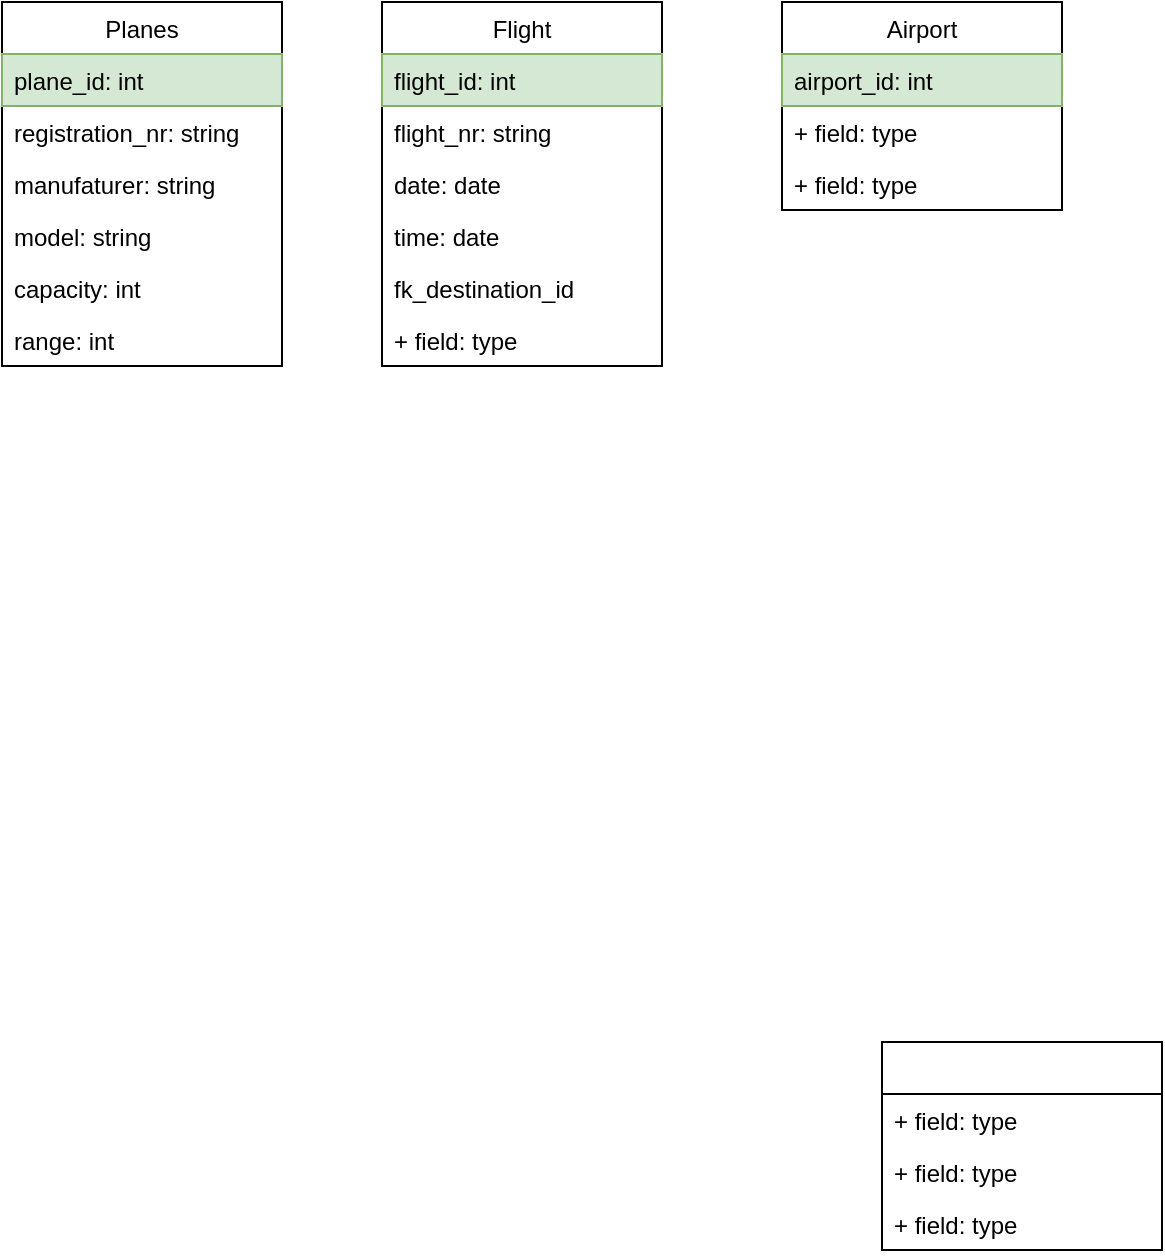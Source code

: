 <mxfile version="13.6.2" type="device"><diagram id="GiaWFWdwYwm6c5piZdfX" name="Page-1"><mxGraphModel dx="780" dy="846" grid="1" gridSize="10" guides="1" tooltips="1" connect="1" arrows="1" fold="1" page="1" pageScale="1" pageWidth="827" pageHeight="1169" math="0" shadow="0"><root><mxCell id="0"/><mxCell id="1" parent="0"/><mxCell id="EXjJ9-b70mI12pBPQgzh-1" value="Planes" style="swimlane;fontStyle=0;childLayout=stackLayout;horizontal=1;startSize=26;fillColor=none;horizontalStack=0;resizeParent=1;resizeParentMax=0;resizeLast=0;collapsible=1;marginBottom=0;" vertex="1" parent="1"><mxGeometry x="60" y="250" width="140" height="182" as="geometry"/></mxCell><mxCell id="EXjJ9-b70mI12pBPQgzh-2" value="plane_id: int" style="text;strokeColor=#82b366;fillColor=#d5e8d4;align=left;verticalAlign=top;spacingLeft=4;spacingRight=4;overflow=hidden;rotatable=0;points=[[0,0.5],[1,0.5]];portConstraint=eastwest;" vertex="1" parent="EXjJ9-b70mI12pBPQgzh-1"><mxGeometry y="26" width="140" height="26" as="geometry"/></mxCell><mxCell id="EXjJ9-b70mI12pBPQgzh-3" value="registration_nr: string" style="text;strokeColor=none;fillColor=none;align=left;verticalAlign=top;spacingLeft=4;spacingRight=4;overflow=hidden;rotatable=0;points=[[0,0.5],[1,0.5]];portConstraint=eastwest;" vertex="1" parent="EXjJ9-b70mI12pBPQgzh-1"><mxGeometry y="52" width="140" height="26" as="geometry"/></mxCell><mxCell id="EXjJ9-b70mI12pBPQgzh-4" value="manufaturer: string" style="text;strokeColor=none;fillColor=none;align=left;verticalAlign=top;spacingLeft=4;spacingRight=4;overflow=hidden;rotatable=0;points=[[0,0.5],[1,0.5]];portConstraint=eastwest;" vertex="1" parent="EXjJ9-b70mI12pBPQgzh-1"><mxGeometry y="78" width="140" height="26" as="geometry"/></mxCell><mxCell id="EXjJ9-b70mI12pBPQgzh-18" value="model: string" style="text;strokeColor=none;fillColor=none;align=left;verticalAlign=top;spacingLeft=4;spacingRight=4;overflow=hidden;rotatable=0;points=[[0,0.5],[1,0.5]];portConstraint=eastwest;" vertex="1" parent="EXjJ9-b70mI12pBPQgzh-1"><mxGeometry y="104" width="140" height="26" as="geometry"/></mxCell><mxCell id="EXjJ9-b70mI12pBPQgzh-17" value="capacity: int&#10;" style="text;strokeColor=none;fillColor=none;align=left;verticalAlign=top;spacingLeft=4;spacingRight=4;overflow=hidden;rotatable=0;points=[[0,0.5],[1,0.5]];portConstraint=eastwest;" vertex="1" parent="EXjJ9-b70mI12pBPQgzh-1"><mxGeometry y="130" width="140" height="26" as="geometry"/></mxCell><mxCell id="EXjJ9-b70mI12pBPQgzh-19" value="range: int" style="text;strokeColor=none;fillColor=none;align=left;verticalAlign=top;spacingLeft=4;spacingRight=4;overflow=hidden;rotatable=0;points=[[0,0.5],[1,0.5]];portConstraint=eastwest;" vertex="1" parent="EXjJ9-b70mI12pBPQgzh-1"><mxGeometry y="156" width="140" height="26" as="geometry"/></mxCell><mxCell id="EXjJ9-b70mI12pBPQgzh-13" value="Flight" style="swimlane;fontStyle=0;childLayout=stackLayout;horizontal=1;startSize=26;fillColor=none;horizontalStack=0;resizeParent=1;resizeParentMax=0;resizeLast=0;collapsible=1;marginBottom=0;" vertex="1" parent="1"><mxGeometry x="250" y="250" width="140" height="182" as="geometry"/></mxCell><mxCell id="EXjJ9-b70mI12pBPQgzh-14" value="flight_id: int" style="text;strokeColor=#82b366;fillColor=#d5e8d4;align=left;verticalAlign=top;spacingLeft=4;spacingRight=4;overflow=hidden;rotatable=0;points=[[0,0.5],[1,0.5]];portConstraint=eastwest;" vertex="1" parent="EXjJ9-b70mI12pBPQgzh-13"><mxGeometry y="26" width="140" height="26" as="geometry"/></mxCell><mxCell id="EXjJ9-b70mI12pBPQgzh-15" value="flight_nr: string" style="text;strokeColor=none;fillColor=none;align=left;verticalAlign=top;spacingLeft=4;spacingRight=4;overflow=hidden;rotatable=0;points=[[0,0.5],[1,0.5]];portConstraint=eastwest;" vertex="1" parent="EXjJ9-b70mI12pBPQgzh-13"><mxGeometry y="52" width="140" height="26" as="geometry"/></mxCell><mxCell id="EXjJ9-b70mI12pBPQgzh-16" value="date: date" style="text;strokeColor=none;fillColor=none;align=left;verticalAlign=top;spacingLeft=4;spacingRight=4;overflow=hidden;rotatable=0;points=[[0,0.5],[1,0.5]];portConstraint=eastwest;" vertex="1" parent="EXjJ9-b70mI12pBPQgzh-13"><mxGeometry y="78" width="140" height="26" as="geometry"/></mxCell><mxCell id="EXjJ9-b70mI12pBPQgzh-21" value="time: date" style="text;strokeColor=none;fillColor=none;align=left;verticalAlign=top;spacingLeft=4;spacingRight=4;overflow=hidden;rotatable=0;points=[[0,0.5],[1,0.5]];portConstraint=eastwest;" vertex="1" parent="EXjJ9-b70mI12pBPQgzh-13"><mxGeometry y="104" width="140" height="26" as="geometry"/></mxCell><mxCell id="EXjJ9-b70mI12pBPQgzh-23" value="fk_destination_id" style="text;strokeColor=none;fillColor=none;align=left;verticalAlign=top;spacingLeft=4;spacingRight=4;overflow=hidden;rotatable=0;points=[[0,0.5],[1,0.5]];portConstraint=eastwest;" vertex="1" parent="EXjJ9-b70mI12pBPQgzh-13"><mxGeometry y="130" width="140" height="26" as="geometry"/></mxCell><mxCell id="EXjJ9-b70mI12pBPQgzh-24" value="+ field: type" style="text;strokeColor=none;fillColor=none;align=left;verticalAlign=top;spacingLeft=4;spacingRight=4;overflow=hidden;rotatable=0;points=[[0,0.5],[1,0.5]];portConstraint=eastwest;" vertex="1" parent="EXjJ9-b70mI12pBPQgzh-13"><mxGeometry y="156" width="140" height="26" as="geometry"/></mxCell><mxCell id="EXjJ9-b70mI12pBPQgzh-9" value="" style="swimlane;fontStyle=0;childLayout=stackLayout;horizontal=1;startSize=26;fillColor=none;horizontalStack=0;resizeParent=1;resizeParentMax=0;resizeLast=0;collapsible=1;marginBottom=0;" vertex="1" parent="1"><mxGeometry x="500" y="770" width="140" height="104" as="geometry"/></mxCell><mxCell id="EXjJ9-b70mI12pBPQgzh-10" value="+ field: type" style="text;strokeColor=none;fillColor=none;align=left;verticalAlign=top;spacingLeft=4;spacingRight=4;overflow=hidden;rotatable=0;points=[[0,0.5],[1,0.5]];portConstraint=eastwest;" vertex="1" parent="EXjJ9-b70mI12pBPQgzh-9"><mxGeometry y="26" width="140" height="26" as="geometry"/></mxCell><mxCell id="EXjJ9-b70mI12pBPQgzh-11" value="+ field: type" style="text;strokeColor=none;fillColor=none;align=left;verticalAlign=top;spacingLeft=4;spacingRight=4;overflow=hidden;rotatable=0;points=[[0,0.5],[1,0.5]];portConstraint=eastwest;" vertex="1" parent="EXjJ9-b70mI12pBPQgzh-9"><mxGeometry y="52" width="140" height="26" as="geometry"/></mxCell><mxCell id="EXjJ9-b70mI12pBPQgzh-12" value="+ field: type" style="text;strokeColor=none;fillColor=none;align=left;verticalAlign=top;spacingLeft=4;spacingRight=4;overflow=hidden;rotatable=0;points=[[0,0.5],[1,0.5]];portConstraint=eastwest;" vertex="1" parent="EXjJ9-b70mI12pBPQgzh-9"><mxGeometry y="78" width="140" height="26" as="geometry"/></mxCell><mxCell id="EXjJ9-b70mI12pBPQgzh-5" value="Airport" style="swimlane;fontStyle=0;childLayout=stackLayout;horizontal=1;startSize=26;fillColor=none;horizontalStack=0;resizeParent=1;resizeParentMax=0;resizeLast=0;collapsible=1;marginBottom=0;" vertex="1" parent="1"><mxGeometry x="450" y="250" width="140" height="104" as="geometry"/></mxCell><mxCell id="EXjJ9-b70mI12pBPQgzh-6" value="airport_id: int" style="text;strokeColor=#82b366;fillColor=#d5e8d4;align=left;verticalAlign=top;spacingLeft=4;spacingRight=4;overflow=hidden;rotatable=0;points=[[0,0.5],[1,0.5]];portConstraint=eastwest;" vertex="1" parent="EXjJ9-b70mI12pBPQgzh-5"><mxGeometry y="26" width="140" height="26" as="geometry"/></mxCell><mxCell id="EXjJ9-b70mI12pBPQgzh-7" value="+ field: type" style="text;strokeColor=none;fillColor=none;align=left;verticalAlign=top;spacingLeft=4;spacingRight=4;overflow=hidden;rotatable=0;points=[[0,0.5],[1,0.5]];portConstraint=eastwest;" vertex="1" parent="EXjJ9-b70mI12pBPQgzh-5"><mxGeometry y="52" width="140" height="26" as="geometry"/></mxCell><mxCell id="EXjJ9-b70mI12pBPQgzh-8" value="+ field: type" style="text;strokeColor=none;fillColor=none;align=left;verticalAlign=top;spacingLeft=4;spacingRight=4;overflow=hidden;rotatable=0;points=[[0,0.5],[1,0.5]];portConstraint=eastwest;" vertex="1" parent="EXjJ9-b70mI12pBPQgzh-5"><mxGeometry y="78" width="140" height="26" as="geometry"/></mxCell></root></mxGraphModel></diagram></mxfile>